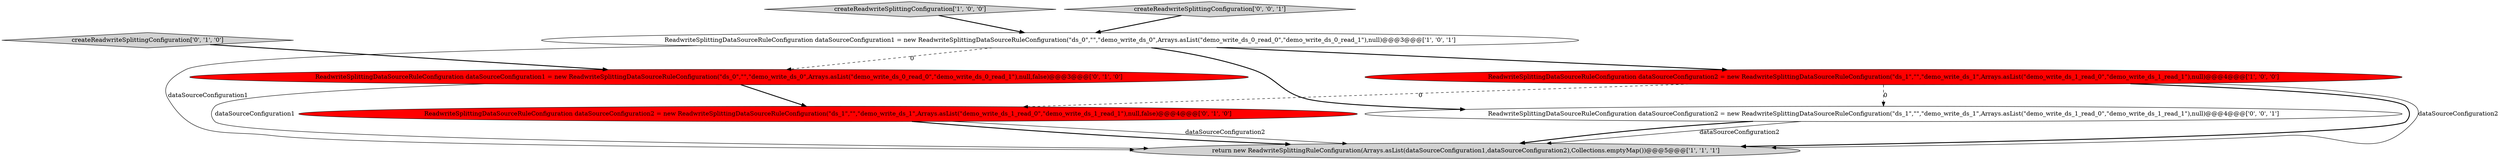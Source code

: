 digraph {
5 [style = filled, label = "createReadwriteSplittingConfiguration['0', '1', '0']", fillcolor = lightgray, shape = diamond image = "AAA0AAABBB2BBB"];
6 [style = filled, label = "ReadwriteSplittingDataSourceRuleConfiguration dataSourceConfiguration1 = new ReadwriteSplittingDataSourceRuleConfiguration(\"ds_0\",\"\",\"demo_write_ds_0\",Arrays.asList(\"demo_write_ds_0_read_0\",\"demo_write_ds_0_read_1\"),null,false)@@@3@@@['0', '1', '0']", fillcolor = red, shape = ellipse image = "AAA1AAABBB2BBB"];
2 [style = filled, label = "createReadwriteSplittingConfiguration['1', '0', '0']", fillcolor = lightgray, shape = diamond image = "AAA0AAABBB1BBB"];
4 [style = filled, label = "ReadwriteSplittingDataSourceRuleConfiguration dataSourceConfiguration2 = new ReadwriteSplittingDataSourceRuleConfiguration(\"ds_1\",\"\",\"demo_write_ds_1\",Arrays.asList(\"demo_write_ds_1_read_0\",\"demo_write_ds_1_read_1\"),null,false)@@@4@@@['0', '1', '0']", fillcolor = red, shape = ellipse image = "AAA1AAABBB2BBB"];
3 [style = filled, label = "return new ReadwriteSplittingRuleConfiguration(Arrays.asList(dataSourceConfiguration1,dataSourceConfiguration2),Collections.emptyMap())@@@5@@@['1', '1', '1']", fillcolor = lightgray, shape = ellipse image = "AAA0AAABBB1BBB"];
8 [style = filled, label = "ReadwriteSplittingDataSourceRuleConfiguration dataSourceConfiguration2 = new ReadwriteSplittingDataSourceRuleConfiguration(\"ds_1\",\"\",\"demo_write_ds_1\",Arrays.asList(\"demo_write_ds_1_read_0\",\"demo_write_ds_1_read_1\"),null)@@@4@@@['0', '0', '1']", fillcolor = white, shape = ellipse image = "AAA0AAABBB3BBB"];
0 [style = filled, label = "ReadwriteSplittingDataSourceRuleConfiguration dataSourceConfiguration2 = new ReadwriteSplittingDataSourceRuleConfiguration(\"ds_1\",\"\",\"demo_write_ds_1\",Arrays.asList(\"demo_write_ds_1_read_0\",\"demo_write_ds_1_read_1\"),null)@@@4@@@['1', '0', '0']", fillcolor = red, shape = ellipse image = "AAA1AAABBB1BBB"];
1 [style = filled, label = "ReadwriteSplittingDataSourceRuleConfiguration dataSourceConfiguration1 = new ReadwriteSplittingDataSourceRuleConfiguration(\"ds_0\",\"\",\"demo_write_ds_0\",Arrays.asList(\"demo_write_ds_0_read_0\",\"demo_write_ds_0_read_1\"),null)@@@3@@@['1', '0', '1']", fillcolor = white, shape = ellipse image = "AAA0AAABBB1BBB"];
7 [style = filled, label = "createReadwriteSplittingConfiguration['0', '0', '1']", fillcolor = lightgray, shape = diamond image = "AAA0AAABBB3BBB"];
0->3 [style = bold, label=""];
4->3 [style = solid, label="dataSourceConfiguration2"];
6->4 [style = bold, label=""];
4->3 [style = bold, label=""];
0->8 [style = dashed, label="0"];
0->4 [style = dashed, label="0"];
7->1 [style = bold, label=""];
1->0 [style = bold, label=""];
1->8 [style = bold, label=""];
5->6 [style = bold, label=""];
8->3 [style = solid, label="dataSourceConfiguration2"];
0->3 [style = solid, label="dataSourceConfiguration2"];
1->3 [style = solid, label="dataSourceConfiguration1"];
2->1 [style = bold, label=""];
6->3 [style = solid, label="dataSourceConfiguration1"];
1->6 [style = dashed, label="0"];
8->3 [style = bold, label=""];
}
